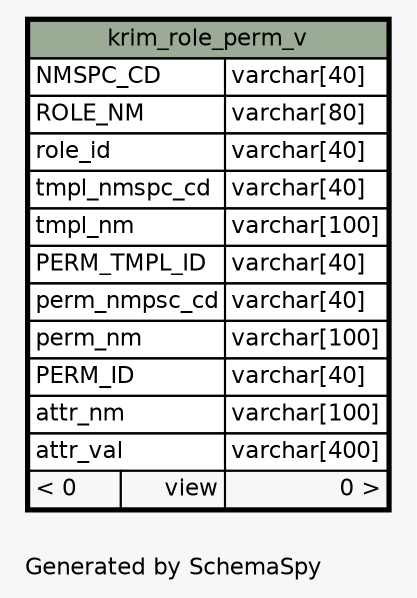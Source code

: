 // dot 2.28.0 on Mac OS X 10.7.2
// SchemaSpy rev 590
digraph "oneDegreeRelationshipsDiagram" {
  graph [
    rankdir="RL"
    bgcolor="#f7f7f7"
    label="\nGenerated by SchemaSpy"
    labeljust="l"
    nodesep="0.18"
    ranksep="0.46"
    fontname="Helvetica"
    fontsize="11"
  ];
  node [
    fontname="Helvetica"
    fontsize="11"
    shape="plaintext"
  ];
  edge [
    arrowsize="0.8"
  ];
  "krim_role_perm_v" [
    label=<
    <TABLE BORDER="2" CELLBORDER="1" CELLSPACING="0" BGCOLOR="#ffffff">
      <TR><TD COLSPAN="3" BGCOLOR="#9bab96" ALIGN="CENTER">krim_role_perm_v</TD></TR>
      <TR><TD PORT="NMSPC_CD" COLSPAN="2" ALIGN="LEFT">NMSPC_CD</TD><TD PORT="NMSPC_CD.type" ALIGN="LEFT">varchar[40]</TD></TR>
      <TR><TD PORT="ROLE_NM" COLSPAN="2" ALIGN="LEFT">ROLE_NM</TD><TD PORT="ROLE_NM.type" ALIGN="LEFT">varchar[80]</TD></TR>
      <TR><TD PORT="role_id" COLSPAN="2" ALIGN="LEFT">role_id</TD><TD PORT="role_id.type" ALIGN="LEFT">varchar[40]</TD></TR>
      <TR><TD PORT="tmpl_nmspc_cd" COLSPAN="2" ALIGN="LEFT">tmpl_nmspc_cd</TD><TD PORT="tmpl_nmspc_cd.type" ALIGN="LEFT">varchar[40]</TD></TR>
      <TR><TD PORT="tmpl_nm" COLSPAN="2" ALIGN="LEFT">tmpl_nm</TD><TD PORT="tmpl_nm.type" ALIGN="LEFT">varchar[100]</TD></TR>
      <TR><TD PORT="PERM_TMPL_ID" COLSPAN="2" ALIGN="LEFT">PERM_TMPL_ID</TD><TD PORT="PERM_TMPL_ID.type" ALIGN="LEFT">varchar[40]</TD></TR>
      <TR><TD PORT="perm_nmpsc_cd" COLSPAN="2" ALIGN="LEFT">perm_nmpsc_cd</TD><TD PORT="perm_nmpsc_cd.type" ALIGN="LEFT">varchar[40]</TD></TR>
      <TR><TD PORT="perm_nm" COLSPAN="2" ALIGN="LEFT">perm_nm</TD><TD PORT="perm_nm.type" ALIGN="LEFT">varchar[100]</TD></TR>
      <TR><TD PORT="PERM_ID" COLSPAN="2" ALIGN="LEFT">PERM_ID</TD><TD PORT="PERM_ID.type" ALIGN="LEFT">varchar[40]</TD></TR>
      <TR><TD PORT="attr_nm" COLSPAN="2" ALIGN="LEFT">attr_nm</TD><TD PORT="attr_nm.type" ALIGN="LEFT">varchar[100]</TD></TR>
      <TR><TD PORT="attr_val" COLSPAN="2" ALIGN="LEFT">attr_val</TD><TD PORT="attr_val.type" ALIGN="LEFT">varchar[400]</TD></TR>
      <TR><TD ALIGN="LEFT" BGCOLOR="#f7f7f7">&lt; 0</TD><TD ALIGN="RIGHT" BGCOLOR="#f7f7f7">view</TD><TD ALIGN="RIGHT" BGCOLOR="#f7f7f7">0 &gt;</TD></TR>
    </TABLE>>
    URL="krim_role_perm_v.html"
    tooltip="krim_role_perm_v"
  ];
}
